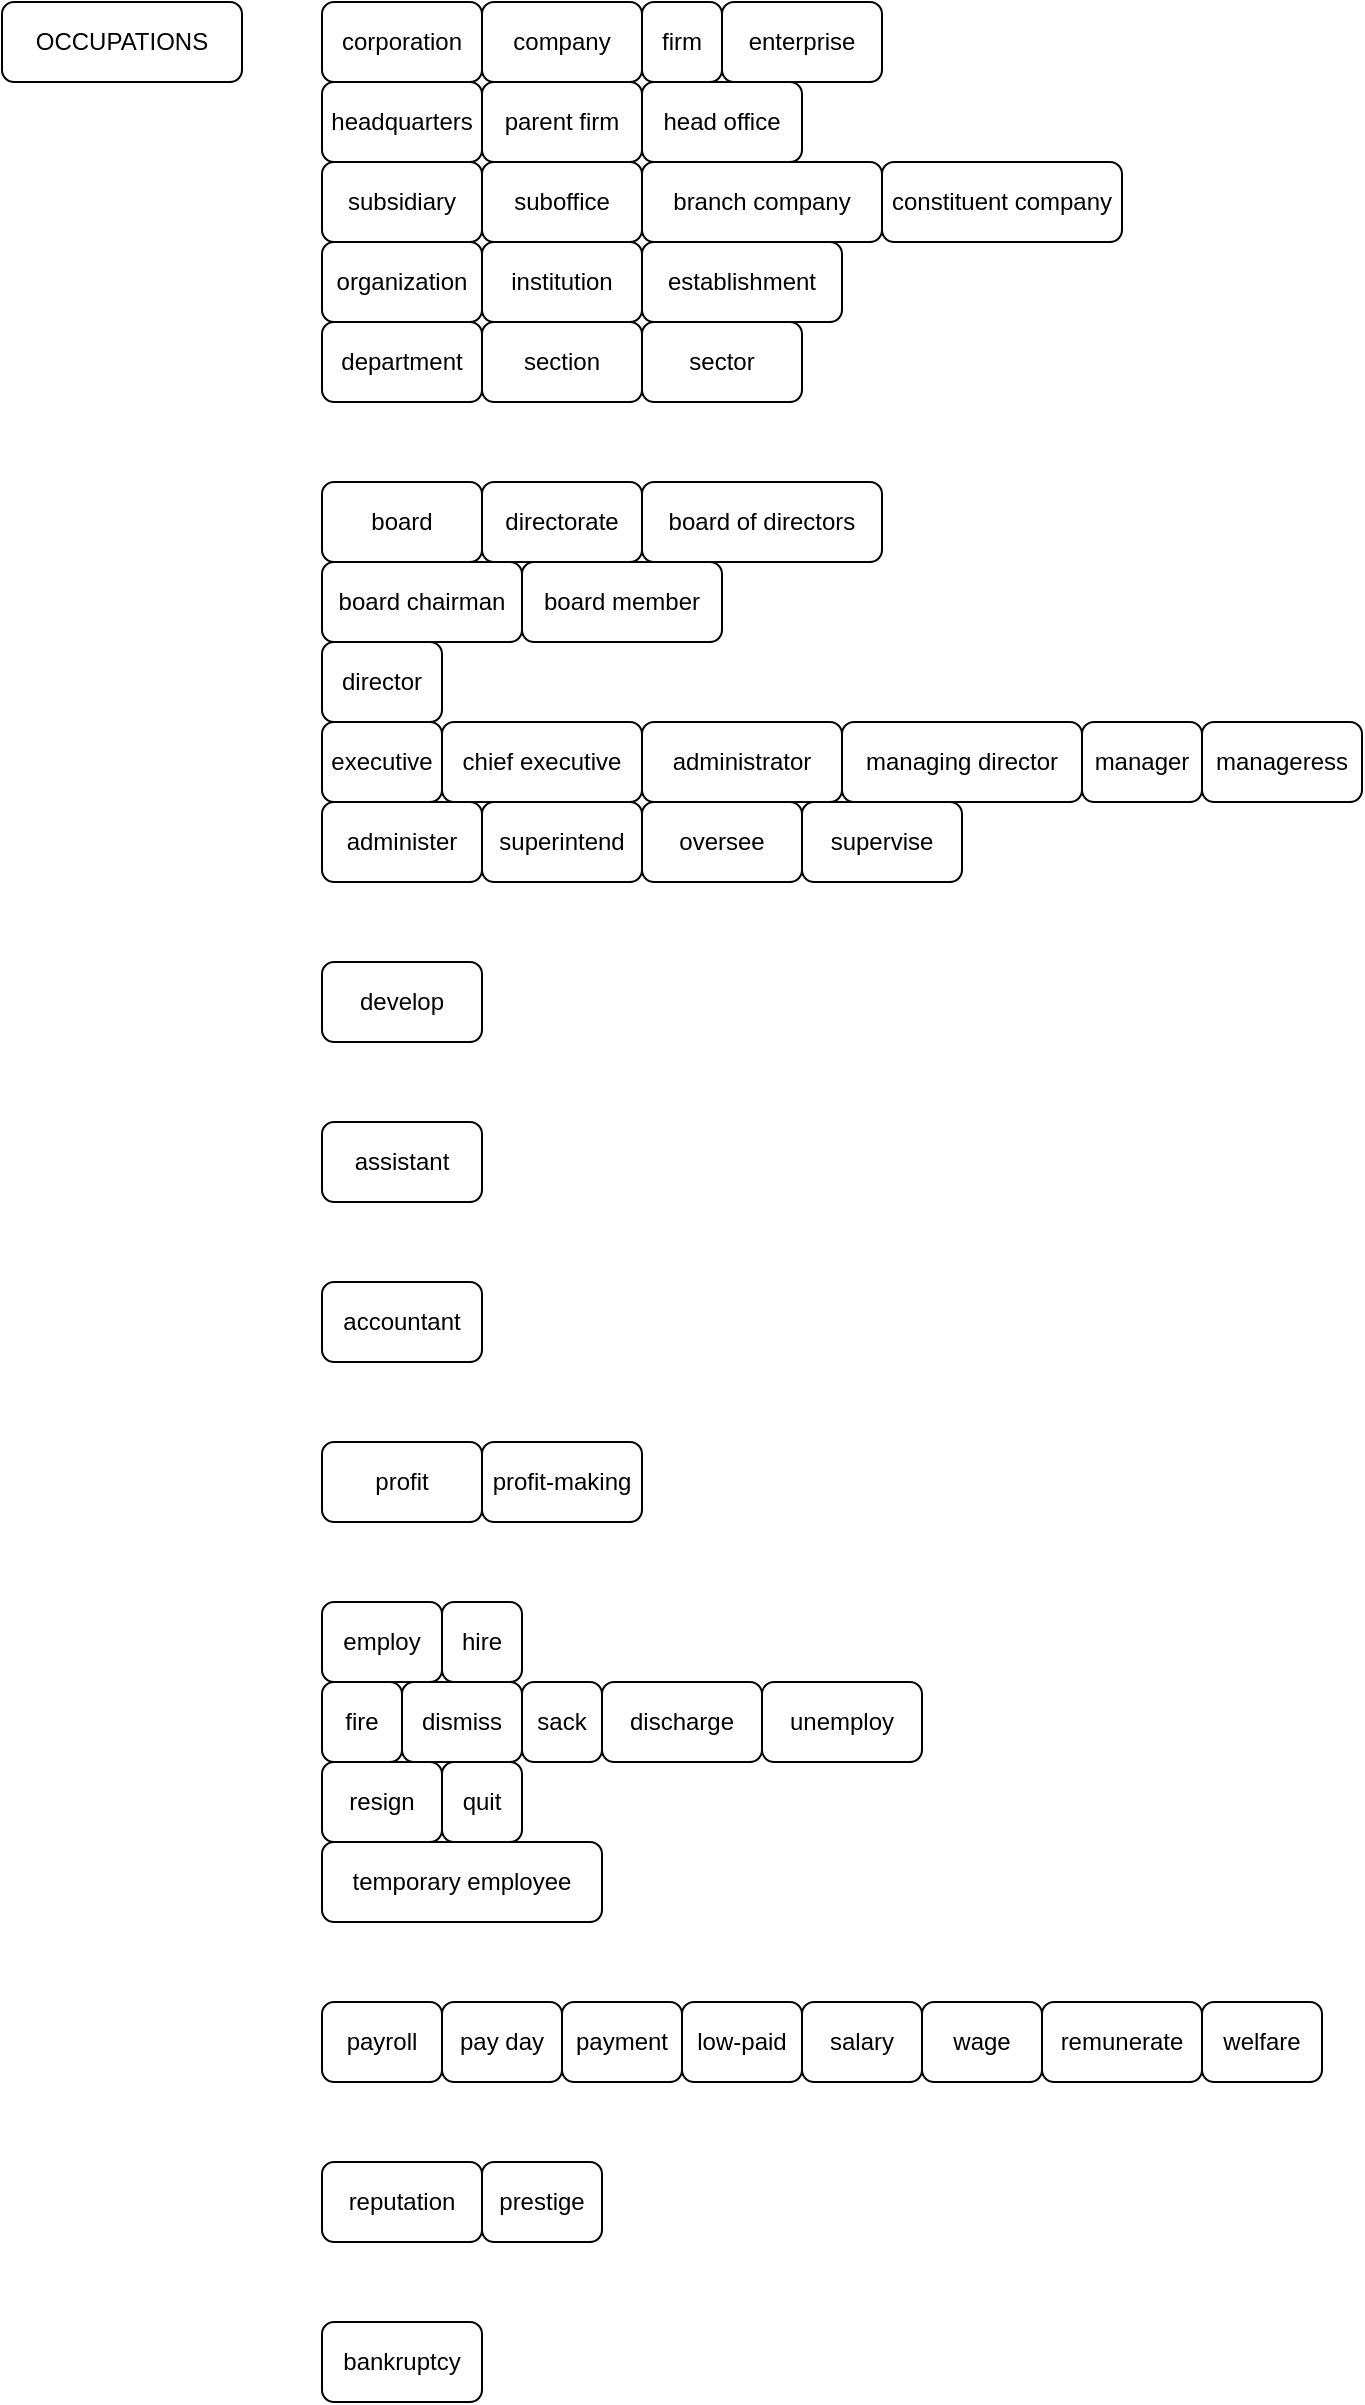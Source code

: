 <mxfile version="24.4.13" type="github">
  <diagram name="第 1 页" id="B8NXhtIKuSjFqZoY_9ro">
    <mxGraphModel dx="1221" dy="725" grid="1" gridSize="10" guides="1" tooltips="1" connect="1" arrows="1" fold="1" page="0" pageScale="1" pageWidth="827" pageHeight="1169" math="0" shadow="0">
      <root>
        <mxCell id="0" />
        <mxCell id="1" parent="0" />
        <mxCell id="MAq56R4eppQDdvhyTCYg-1" value="OCCUPATIONS" style="rounded=1;whiteSpace=wrap;html=1;" vertex="1" parent="1">
          <mxGeometry x="40" y="120" width="120" height="40" as="geometry" />
        </mxCell>
        <mxCell id="MAq56R4eppQDdvhyTCYg-2" value="payroll" style="rounded=1;whiteSpace=wrap;html=1;" vertex="1" parent="1">
          <mxGeometry x="200" y="1120" width="60" height="40" as="geometry" />
        </mxCell>
        <mxCell id="MAq56R4eppQDdvhyTCYg-3" value="pay day" style="rounded=1;whiteSpace=wrap;html=1;" vertex="1" parent="1">
          <mxGeometry x="260" y="1120" width="60" height="40" as="geometry" />
        </mxCell>
        <mxCell id="MAq56R4eppQDdvhyTCYg-4" value="payment" style="rounded=1;whiteSpace=wrap;html=1;" vertex="1" parent="1">
          <mxGeometry x="320" y="1120" width="60" height="40" as="geometry" />
        </mxCell>
        <mxCell id="MAq56R4eppQDdvhyTCYg-5" value="low-paid" style="rounded=1;whiteSpace=wrap;html=1;" vertex="1" parent="1">
          <mxGeometry x="380" y="1120" width="60" height="40" as="geometry" />
        </mxCell>
        <mxCell id="MAq56R4eppQDdvhyTCYg-6" value="corporation" style="rounded=1;whiteSpace=wrap;html=1;" vertex="1" parent="1">
          <mxGeometry x="200" y="120" width="80" height="40" as="geometry" />
        </mxCell>
        <mxCell id="MAq56R4eppQDdvhyTCYg-7" value="company" style="rounded=1;whiteSpace=wrap;html=1;" vertex="1" parent="1">
          <mxGeometry x="280" y="120" width="80" height="40" as="geometry" />
        </mxCell>
        <mxCell id="MAq56R4eppQDdvhyTCYg-8" value="firm" style="rounded=1;whiteSpace=wrap;html=1;" vertex="1" parent="1">
          <mxGeometry x="360" y="120" width="40" height="40" as="geometry" />
        </mxCell>
        <mxCell id="MAq56R4eppQDdvhyTCYg-10" value="enterprise" style="rounded=1;whiteSpace=wrap;html=1;" vertex="1" parent="1">
          <mxGeometry x="400" y="120" width="80" height="40" as="geometry" />
        </mxCell>
        <mxCell id="MAq56R4eppQDdvhyTCYg-11" value="headquarters" style="rounded=1;whiteSpace=wrap;html=1;" vertex="1" parent="1">
          <mxGeometry x="200" y="160" width="80" height="40" as="geometry" />
        </mxCell>
        <mxCell id="MAq56R4eppQDdvhyTCYg-12" value="parent firm" style="rounded=1;whiteSpace=wrap;html=1;" vertex="1" parent="1">
          <mxGeometry x="280" y="160" width="80" height="40" as="geometry" />
        </mxCell>
        <mxCell id="MAq56R4eppQDdvhyTCYg-13" value="head office" style="rounded=1;whiteSpace=wrap;html=1;" vertex="1" parent="1">
          <mxGeometry x="360" y="160" width="80" height="40" as="geometry" />
        </mxCell>
        <mxCell id="MAq56R4eppQDdvhyTCYg-14" value="subsidiary" style="rounded=1;whiteSpace=wrap;html=1;" vertex="1" parent="1">
          <mxGeometry x="200" y="200" width="80" height="40" as="geometry" />
        </mxCell>
        <mxCell id="MAq56R4eppQDdvhyTCYg-15" value="suboffice" style="rounded=1;whiteSpace=wrap;html=1;" vertex="1" parent="1">
          <mxGeometry x="280" y="200" width="80" height="40" as="geometry" />
        </mxCell>
        <mxCell id="MAq56R4eppQDdvhyTCYg-16" value="branch company" style="rounded=1;whiteSpace=wrap;html=1;" vertex="1" parent="1">
          <mxGeometry x="360" y="200" width="120" height="40" as="geometry" />
        </mxCell>
        <mxCell id="MAq56R4eppQDdvhyTCYg-17" value="constituent company" style="rounded=1;whiteSpace=wrap;html=1;" vertex="1" parent="1">
          <mxGeometry x="480" y="200" width="120" height="40" as="geometry" />
        </mxCell>
        <mxCell id="MAq56R4eppQDdvhyTCYg-18" value="organization" style="rounded=1;whiteSpace=wrap;html=1;" vertex="1" parent="1">
          <mxGeometry x="200" y="240" width="80" height="40" as="geometry" />
        </mxCell>
        <mxCell id="MAq56R4eppQDdvhyTCYg-19" value="institution" style="rounded=1;whiteSpace=wrap;html=1;" vertex="1" parent="1">
          <mxGeometry x="280" y="240" width="80" height="40" as="geometry" />
        </mxCell>
        <mxCell id="MAq56R4eppQDdvhyTCYg-20" value="establishment" style="rounded=1;whiteSpace=wrap;html=1;" vertex="1" parent="1">
          <mxGeometry x="360" y="240" width="100" height="40" as="geometry" />
        </mxCell>
        <mxCell id="MAq56R4eppQDdvhyTCYg-21" value="department" style="rounded=1;whiteSpace=wrap;html=1;" vertex="1" parent="1">
          <mxGeometry x="200" y="280" width="80" height="40" as="geometry" />
        </mxCell>
        <mxCell id="MAq56R4eppQDdvhyTCYg-22" value="section" style="rounded=1;whiteSpace=wrap;html=1;" vertex="1" parent="1">
          <mxGeometry x="280" y="280" width="80" height="40" as="geometry" />
        </mxCell>
        <mxCell id="MAq56R4eppQDdvhyTCYg-23" value="sector" style="rounded=1;whiteSpace=wrap;html=1;" vertex="1" parent="1">
          <mxGeometry x="360" y="280" width="80" height="40" as="geometry" />
        </mxCell>
        <mxCell id="MAq56R4eppQDdvhyTCYg-24" value="board" style="rounded=1;whiteSpace=wrap;html=1;" vertex="1" parent="1">
          <mxGeometry x="200" y="360" width="80" height="40" as="geometry" />
        </mxCell>
        <mxCell id="MAq56R4eppQDdvhyTCYg-25" value="directorate" style="rounded=1;whiteSpace=wrap;html=1;" vertex="1" parent="1">
          <mxGeometry x="280" y="360" width="80" height="40" as="geometry" />
        </mxCell>
        <mxCell id="MAq56R4eppQDdvhyTCYg-26" value="board chairman" style="rounded=1;whiteSpace=wrap;html=1;" vertex="1" parent="1">
          <mxGeometry x="200" y="400" width="100" height="40" as="geometry" />
        </mxCell>
        <mxCell id="MAq56R4eppQDdvhyTCYg-27" value="board member" style="rounded=1;whiteSpace=wrap;html=1;" vertex="1" parent="1">
          <mxGeometry x="300" y="400" width="100" height="40" as="geometry" />
        </mxCell>
        <mxCell id="MAq56R4eppQDdvhyTCYg-28" value="director" style="rounded=1;whiteSpace=wrap;html=1;" vertex="1" parent="1">
          <mxGeometry x="200" y="440" width="60" height="40" as="geometry" />
        </mxCell>
        <mxCell id="MAq56R4eppQDdvhyTCYg-29" value="board of directors" style="rounded=1;whiteSpace=wrap;html=1;" vertex="1" parent="1">
          <mxGeometry x="360" y="360" width="120" height="40" as="geometry" />
        </mxCell>
        <mxCell id="MAq56R4eppQDdvhyTCYg-30" value="executive" style="rounded=1;whiteSpace=wrap;html=1;" vertex="1" parent="1">
          <mxGeometry x="200" y="480" width="60" height="40" as="geometry" />
        </mxCell>
        <mxCell id="MAq56R4eppQDdvhyTCYg-31" value="chief executive" style="rounded=1;whiteSpace=wrap;html=1;" vertex="1" parent="1">
          <mxGeometry x="260" y="480" width="100" height="40" as="geometry" />
        </mxCell>
        <mxCell id="MAq56R4eppQDdvhyTCYg-32" value="administrator" style="rounded=1;whiteSpace=wrap;html=1;" vertex="1" parent="1">
          <mxGeometry x="360" y="480" width="100" height="40" as="geometry" />
        </mxCell>
        <mxCell id="MAq56R4eppQDdvhyTCYg-33" value="managing director" style="rounded=1;whiteSpace=wrap;html=1;" vertex="1" parent="1">
          <mxGeometry x="460" y="480" width="120" height="40" as="geometry" />
        </mxCell>
        <mxCell id="MAq56R4eppQDdvhyTCYg-34" value="manager" style="rounded=1;whiteSpace=wrap;html=1;" vertex="1" parent="1">
          <mxGeometry x="580" y="480" width="60" height="40" as="geometry" />
        </mxCell>
        <mxCell id="MAq56R4eppQDdvhyTCYg-35" value="manageress" style="rounded=1;whiteSpace=wrap;html=1;" vertex="1" parent="1">
          <mxGeometry x="640" y="480" width="80" height="40" as="geometry" />
        </mxCell>
        <mxCell id="MAq56R4eppQDdvhyTCYg-36" value="administer" style="rounded=1;whiteSpace=wrap;html=1;" vertex="1" parent="1">
          <mxGeometry x="200" y="520" width="80" height="40" as="geometry" />
        </mxCell>
        <mxCell id="MAq56R4eppQDdvhyTCYg-37" value="superintend" style="rounded=1;whiteSpace=wrap;html=1;" vertex="1" parent="1">
          <mxGeometry x="280" y="520" width="80" height="40" as="geometry" />
        </mxCell>
        <mxCell id="MAq56R4eppQDdvhyTCYg-38" value="oversee" style="rounded=1;whiteSpace=wrap;html=1;" vertex="1" parent="1">
          <mxGeometry x="360" y="520" width="80" height="40" as="geometry" />
        </mxCell>
        <mxCell id="MAq56R4eppQDdvhyTCYg-39" value="supervise" style="rounded=1;whiteSpace=wrap;html=1;" vertex="1" parent="1">
          <mxGeometry x="440" y="520" width="80" height="40" as="geometry" />
        </mxCell>
        <mxCell id="MAq56R4eppQDdvhyTCYg-40" value="develop" style="rounded=1;whiteSpace=wrap;html=1;" vertex="1" parent="1">
          <mxGeometry x="200" y="600" width="80" height="40" as="geometry" />
        </mxCell>
        <mxCell id="MAq56R4eppQDdvhyTCYg-41" value="assistant" style="rounded=1;whiteSpace=wrap;html=1;" vertex="1" parent="1">
          <mxGeometry x="200" y="680" width="80" height="40" as="geometry" />
        </mxCell>
        <mxCell id="MAq56R4eppQDdvhyTCYg-42" value="accountant" style="rounded=1;whiteSpace=wrap;html=1;" vertex="1" parent="1">
          <mxGeometry x="200" y="760" width="80" height="40" as="geometry" />
        </mxCell>
        <mxCell id="MAq56R4eppQDdvhyTCYg-43" value="profit" style="rounded=1;whiteSpace=wrap;html=1;" vertex="1" parent="1">
          <mxGeometry x="200" y="840" width="80" height="40" as="geometry" />
        </mxCell>
        <mxCell id="MAq56R4eppQDdvhyTCYg-44" value="profit-making" style="rounded=1;whiteSpace=wrap;html=1;" vertex="1" parent="1">
          <mxGeometry x="280" y="840" width="80" height="40" as="geometry" />
        </mxCell>
        <mxCell id="MAq56R4eppQDdvhyTCYg-45" value="employ" style="rounded=1;whiteSpace=wrap;html=1;" vertex="1" parent="1">
          <mxGeometry x="200" y="920" width="60" height="40" as="geometry" />
        </mxCell>
        <mxCell id="MAq56R4eppQDdvhyTCYg-46" value="hire" style="rounded=1;whiteSpace=wrap;html=1;" vertex="1" parent="1">
          <mxGeometry x="260" y="920" width="40" height="40" as="geometry" />
        </mxCell>
        <mxCell id="MAq56R4eppQDdvhyTCYg-47" value="fire" style="rounded=1;whiteSpace=wrap;html=1;" vertex="1" parent="1">
          <mxGeometry x="200" y="960" width="40" height="40" as="geometry" />
        </mxCell>
        <mxCell id="MAq56R4eppQDdvhyTCYg-48" value="dismiss" style="rounded=1;whiteSpace=wrap;html=1;" vertex="1" parent="1">
          <mxGeometry x="240" y="960" width="60" height="40" as="geometry" />
        </mxCell>
        <mxCell id="MAq56R4eppQDdvhyTCYg-49" value="sack" style="rounded=1;whiteSpace=wrap;html=1;" vertex="1" parent="1">
          <mxGeometry x="300" y="960" width="40" height="40" as="geometry" />
        </mxCell>
        <mxCell id="MAq56R4eppQDdvhyTCYg-50" value="discharge" style="rounded=1;whiteSpace=wrap;html=1;" vertex="1" parent="1">
          <mxGeometry x="340" y="960" width="80" height="40" as="geometry" />
        </mxCell>
        <mxCell id="MAq56R4eppQDdvhyTCYg-51" value="unemploy" style="rounded=1;whiteSpace=wrap;html=1;" vertex="1" parent="1">
          <mxGeometry x="420" y="960" width="80" height="40" as="geometry" />
        </mxCell>
        <mxCell id="MAq56R4eppQDdvhyTCYg-52" value="resign" style="rounded=1;whiteSpace=wrap;html=1;" vertex="1" parent="1">
          <mxGeometry x="200" y="1000" width="60" height="40" as="geometry" />
        </mxCell>
        <mxCell id="MAq56R4eppQDdvhyTCYg-53" value="temporary employee" style="rounded=1;whiteSpace=wrap;html=1;" vertex="1" parent="1">
          <mxGeometry x="200" y="1040" width="140" height="40" as="geometry" />
        </mxCell>
        <mxCell id="MAq56R4eppQDdvhyTCYg-54" value="quit" style="rounded=1;whiteSpace=wrap;html=1;" vertex="1" parent="1">
          <mxGeometry x="260" y="1000" width="40" height="40" as="geometry" />
        </mxCell>
        <mxCell id="MAq56R4eppQDdvhyTCYg-55" value="salary" style="rounded=1;whiteSpace=wrap;html=1;" vertex="1" parent="1">
          <mxGeometry x="440" y="1120" width="60" height="40" as="geometry" />
        </mxCell>
        <mxCell id="MAq56R4eppQDdvhyTCYg-56" value="wage" style="rounded=1;whiteSpace=wrap;html=1;" vertex="1" parent="1">
          <mxGeometry x="500" y="1120" width="60" height="40" as="geometry" />
        </mxCell>
        <mxCell id="MAq56R4eppQDdvhyTCYg-58" value="remunerate" style="rounded=1;whiteSpace=wrap;html=1;" vertex="1" parent="1">
          <mxGeometry x="560" y="1120" width="80" height="40" as="geometry" />
        </mxCell>
        <mxCell id="MAq56R4eppQDdvhyTCYg-59" value="welfare" style="rounded=1;whiteSpace=wrap;html=1;" vertex="1" parent="1">
          <mxGeometry x="640" y="1120" width="60" height="40" as="geometry" />
        </mxCell>
        <mxCell id="MAq56R4eppQDdvhyTCYg-60" value="reputation" style="rounded=1;whiteSpace=wrap;html=1;" vertex="1" parent="1">
          <mxGeometry x="200" y="1200" width="80" height="40" as="geometry" />
        </mxCell>
        <mxCell id="MAq56R4eppQDdvhyTCYg-61" value="prestige" style="rounded=1;whiteSpace=wrap;html=1;" vertex="1" parent="1">
          <mxGeometry x="280" y="1200" width="60" height="40" as="geometry" />
        </mxCell>
        <mxCell id="MAq56R4eppQDdvhyTCYg-62" value="bankruptcy" style="rounded=1;whiteSpace=wrap;html=1;" vertex="1" parent="1">
          <mxGeometry x="200" y="1280" width="80" height="40" as="geometry" />
        </mxCell>
      </root>
    </mxGraphModel>
  </diagram>
</mxfile>
